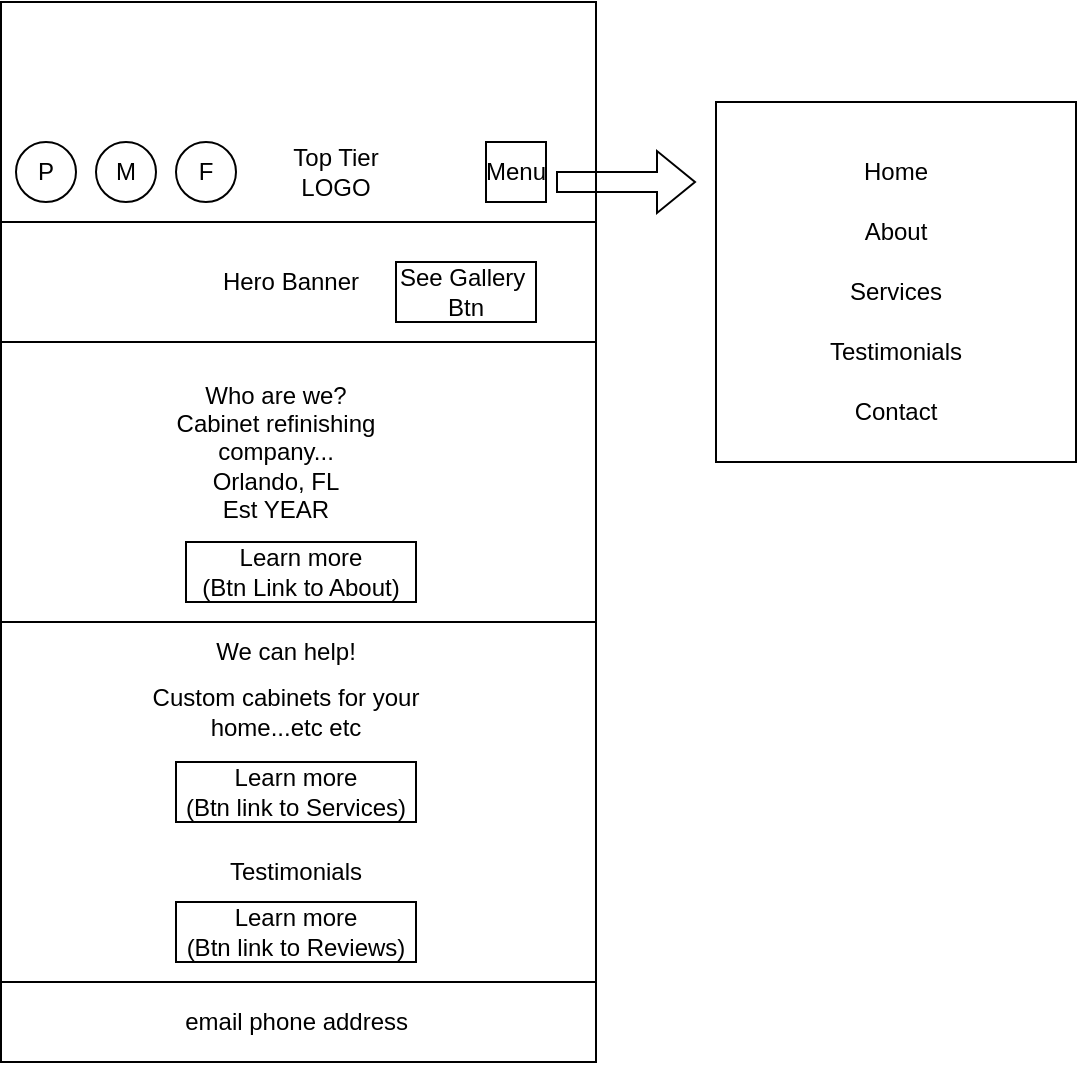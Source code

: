 <mxfile version="15.9.6" type="device"><diagram id="VxA1r_y902QD4PdcR93e" name="Page-1"><mxGraphModel dx="1426" dy="794" grid="1" gridSize="10" guides="1" tooltips="1" connect="1" arrows="1" fold="1" page="1" pageScale="1" pageWidth="850" pageHeight="1100" math="0" shadow="0"><root><mxCell id="0"/><mxCell id="1" parent="0"/><mxCell id="CaYIPuUG_7NW-7l1gGiL-1" value="" style="rounded=0;whiteSpace=wrap;html=1;" vertex="1" parent="1"><mxGeometry x="182.5" y="50" width="297.5" height="530" as="geometry"/></mxCell><mxCell id="CaYIPuUG_7NW-7l1gGiL-4" value="P" style="ellipse;whiteSpace=wrap;html=1;aspect=fixed;" vertex="1" parent="1"><mxGeometry x="190" y="120" width="30" height="30" as="geometry"/></mxCell><mxCell id="CaYIPuUG_7NW-7l1gGiL-5" value="M" style="ellipse;whiteSpace=wrap;html=1;aspect=fixed;" vertex="1" parent="1"><mxGeometry x="230" y="120" width="30" height="30" as="geometry"/></mxCell><mxCell id="CaYIPuUG_7NW-7l1gGiL-6" value="F" style="ellipse;whiteSpace=wrap;html=1;aspect=fixed;" vertex="1" parent="1"><mxGeometry x="270" y="120" width="30" height="30" as="geometry"/></mxCell><mxCell id="CaYIPuUG_7NW-7l1gGiL-8" value="" style="rounded=0;whiteSpace=wrap;html=1;" vertex="1" parent="1"><mxGeometry x="182.5" y="160" width="297.5" height="60" as="geometry"/></mxCell><mxCell id="CaYIPuUG_7NW-7l1gGiL-12" value="Top Tier&lt;br&gt;LOGO" style="text;html=1;strokeColor=none;fillColor=none;align=center;verticalAlign=middle;whiteSpace=wrap;rounded=0;" vertex="1" parent="1"><mxGeometry x="320" y="120" width="60" height="30" as="geometry"/></mxCell><mxCell id="CaYIPuUG_7NW-7l1gGiL-14" value="Menu" style="whiteSpace=wrap;html=1;aspect=fixed;" vertex="1" parent="1"><mxGeometry x="425" y="120" width="30" height="30" as="geometry"/></mxCell><mxCell id="CaYIPuUG_7NW-7l1gGiL-16" value="Hero Banner" style="text;html=1;strokeColor=none;fillColor=none;align=center;verticalAlign=middle;whiteSpace=wrap;rounded=0;" vertex="1" parent="1"><mxGeometry x="290" y="175" width="75" height="30" as="geometry"/></mxCell><mxCell id="CaYIPuUG_7NW-7l1gGiL-17" value="" style="rounded=0;whiteSpace=wrap;html=1;" vertex="1" parent="1"><mxGeometry x="182.5" y="220" width="297.5" height="140" as="geometry"/></mxCell><mxCell id="CaYIPuUG_7NW-7l1gGiL-19" value="See Gallery&amp;nbsp;&lt;br&gt;Btn" style="rounded=0;whiteSpace=wrap;html=1;" vertex="1" parent="1"><mxGeometry x="380" y="180" width="70" height="30" as="geometry"/></mxCell><mxCell id="CaYIPuUG_7NW-7l1gGiL-22" value="Who are we?&lt;br&gt;Cabinet refinishing company...&lt;br&gt;Orlando, FL&lt;br&gt;Est YEAR" style="text;html=1;strokeColor=none;fillColor=none;align=center;verticalAlign=middle;whiteSpace=wrap;rounded=0;" vertex="1" parent="1"><mxGeometry x="260" y="240" width="120" height="70" as="geometry"/></mxCell><mxCell id="CaYIPuUG_7NW-7l1gGiL-23" value="Learn more&lt;br&gt;(Btn Link to About)" style="rounded=0;whiteSpace=wrap;html=1;" vertex="1" parent="1"><mxGeometry x="275" y="320" width="115" height="30" as="geometry"/></mxCell><mxCell id="CaYIPuUG_7NW-7l1gGiL-28" value="We can help!" style="text;html=1;strokeColor=none;fillColor=none;align=center;verticalAlign=middle;whiteSpace=wrap;rounded=0;" vertex="1" parent="1"><mxGeometry x="270" y="360" width="110" height="30" as="geometry"/></mxCell><mxCell id="CaYIPuUG_7NW-7l1gGiL-29" value="Custom cabinets for your home...etc etc" style="text;html=1;strokeColor=none;fillColor=none;align=center;verticalAlign=middle;whiteSpace=wrap;rounded=0;" vertex="1" parent="1"><mxGeometry x="240" y="390" width="170" height="30" as="geometry"/></mxCell><mxCell id="CaYIPuUG_7NW-7l1gGiL-30" value="Learn more&lt;br&gt;(Btn link to Services)" style="rounded=0;whiteSpace=wrap;html=1;" vertex="1" parent="1"><mxGeometry x="270" y="430" width="120" height="30" as="geometry"/></mxCell><mxCell id="CaYIPuUG_7NW-7l1gGiL-31" value="email phone address&amp;nbsp;" style="rounded=0;whiteSpace=wrap;html=1;" vertex="1" parent="1"><mxGeometry x="182.5" y="540" width="297.5" height="40" as="geometry"/></mxCell><mxCell id="CaYIPuUG_7NW-7l1gGiL-33" value="Testimonials" style="text;html=1;strokeColor=none;fillColor=none;align=center;verticalAlign=middle;whiteSpace=wrap;rounded=0;" vertex="1" parent="1"><mxGeometry x="300" y="470" width="60" height="30" as="geometry"/></mxCell><mxCell id="CaYIPuUG_7NW-7l1gGiL-36" value="Learn more&lt;br&gt;(Btn link to Reviews)" style="rounded=0;whiteSpace=wrap;html=1;" vertex="1" parent="1"><mxGeometry x="270" y="500" width="120" height="30" as="geometry"/></mxCell><mxCell id="CaYIPuUG_7NW-7l1gGiL-40" value="" style="shape=flexArrow;endArrow=classic;html=1;rounded=0;" edge="1" parent="1"><mxGeometry width="50" height="50" relative="1" as="geometry"><mxPoint x="460" y="140" as="sourcePoint"/><mxPoint x="530" y="140" as="targetPoint"/></mxGeometry></mxCell><mxCell id="CaYIPuUG_7NW-7l1gGiL-41" value="" style="whiteSpace=wrap;html=1;aspect=fixed;align=center;verticalAlign=middle;" vertex="1" parent="1"><mxGeometry x="540" y="100" width="180" height="180" as="geometry"/></mxCell><mxCell id="CaYIPuUG_7NW-7l1gGiL-42" value="Home" style="text;html=1;strokeColor=none;fillColor=none;align=center;verticalAlign=middle;whiteSpace=wrap;rounded=0;" vertex="1" parent="1"><mxGeometry x="600" y="120" width="60" height="30" as="geometry"/></mxCell><mxCell id="CaYIPuUG_7NW-7l1gGiL-43" value="About" style="text;html=1;strokeColor=none;fillColor=none;align=center;verticalAlign=middle;whiteSpace=wrap;rounded=0;" vertex="1" parent="1"><mxGeometry x="600" y="150" width="60" height="30" as="geometry"/></mxCell><mxCell id="CaYIPuUG_7NW-7l1gGiL-44" value="Services" style="text;html=1;strokeColor=none;fillColor=none;align=center;verticalAlign=middle;whiteSpace=wrap;rounded=0;" vertex="1" parent="1"><mxGeometry x="600" y="180" width="60" height="30" as="geometry"/></mxCell><mxCell id="CaYIPuUG_7NW-7l1gGiL-45" value="Testimonials" style="text;html=1;strokeColor=none;fillColor=none;align=center;verticalAlign=middle;whiteSpace=wrap;rounded=0;" vertex="1" parent="1"><mxGeometry x="600" y="210" width="60" height="30" as="geometry"/></mxCell><mxCell id="CaYIPuUG_7NW-7l1gGiL-46" value="Contact" style="text;html=1;strokeColor=none;fillColor=none;align=center;verticalAlign=middle;whiteSpace=wrap;rounded=0;" vertex="1" parent="1"><mxGeometry x="600" y="240" width="60" height="30" as="geometry"/></mxCell></root></mxGraphModel></diagram></mxfile>